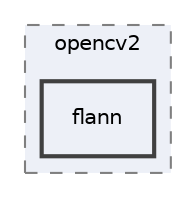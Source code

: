digraph "P4ALL_OCR-TABLES/vendor/OpenCV/build/include/opencv2/flann"
{
 // LATEX_PDF_SIZE
  edge [fontname="Helvetica",fontsize="10",labelfontname="Helvetica",labelfontsize="10"];
  node [fontname="Helvetica",fontsize="10",shape=record];
  compound=true
  subgraph clusterdir_82e4f955188045376eca4cdd73edc36b {
    graph [ bgcolor="#edf0f7", pencolor="grey50", style="filled,dashed,", label="opencv2", fontname="Helvetica", fontsize="10", URL="dir_82e4f955188045376eca4cdd73edc36b.html"]
  dir_54ff9af2390e2d1345d786e9fccfa907 [shape=box, label="flann", style="filled,bold,", fillcolor="#edf0f7", color="grey25", URL="dir_54ff9af2390e2d1345d786e9fccfa907.html"];
  }
}
